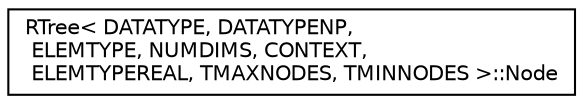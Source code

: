 digraph "Graphical Class Hierarchy"
{
  edge [fontname="Helvetica",fontsize="10",labelfontname="Helvetica",labelfontsize="10"];
  node [fontname="Helvetica",fontsize="10",shape=record];
  rankdir="LR";
  Node0 [label="RTree\< DATATYPE, DATATYPENP,\l ELEMTYPE, NUMDIMS, CONTEXT,\l ELEMTYPEREAL, TMAXNODES, TMINNODES \>::Node",height=0.2,width=0.4,color="black", fillcolor="white", style="filled",URL="$d0/df5/struct_r_tree_1_1_node.html",tooltip="Node for each branch level. "];
}

